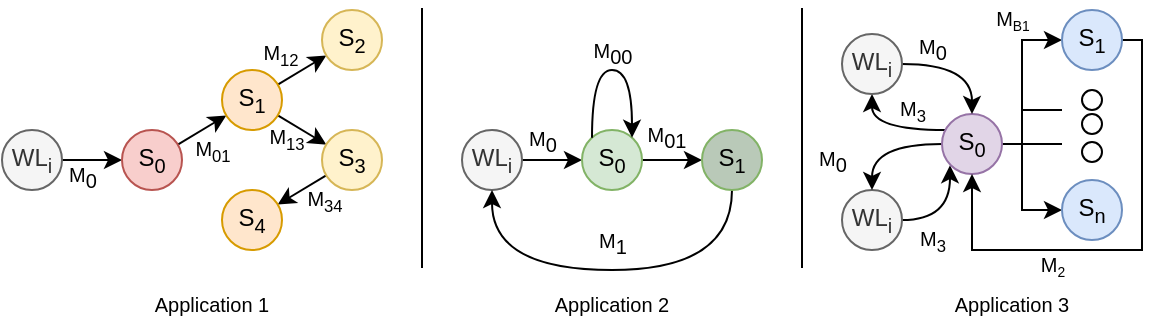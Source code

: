 <mxfile version="13.9.5" type="device"><diagram id="dnp8KLYizIgqzip-X1_3" name="Page-1"><mxGraphModel dx="632" dy="458" grid="1" gridSize="10" guides="1" tooltips="1" connect="1" arrows="1" fold="1" page="1" pageScale="1" pageWidth="827" pageHeight="1169" math="0" shadow="0"><root><mxCell id="0"/><mxCell id="1" parent="0"/><mxCell id="q9d5sqQUstoj5iNrD_kT-7" style="edgeStyle=orthogonalEdgeStyle;rounded=0;orthogonalLoop=1;jettySize=auto;html=1;" edge="1" parent="1" source="q9d5sqQUstoj5iNrD_kT-1" target="q9d5sqQUstoj5iNrD_kT-2"><mxGeometry relative="1" as="geometry"/></mxCell><mxCell id="q9d5sqQUstoj5iNrD_kT-1" value="WL&lt;sub&gt;i&lt;/sub&gt;" style="ellipse;whiteSpace=wrap;html=1;aspect=fixed;fillColor=#f5f5f5;strokeColor=#666666;fontColor=#333333;" vertex="1" parent="1"><mxGeometry x="200" y="360" width="30" height="30" as="geometry"/></mxCell><mxCell id="q9d5sqQUstoj5iNrD_kT-8" style="rounded=0;orthogonalLoop=1;jettySize=auto;html=1;" edge="1" parent="1" source="q9d5sqQUstoj5iNrD_kT-2" target="q9d5sqQUstoj5iNrD_kT-3"><mxGeometry relative="1" as="geometry"/></mxCell><mxCell id="q9d5sqQUstoj5iNrD_kT-2" value="S&lt;sub&gt;0&lt;/sub&gt;" style="ellipse;whiteSpace=wrap;html=1;aspect=fixed;fillColor=#f8cecc;strokeColor=#b85450;" vertex="1" parent="1"><mxGeometry x="260" y="360" width="30" height="30" as="geometry"/></mxCell><mxCell id="q9d5sqQUstoj5iNrD_kT-9" style="edgeStyle=none;rounded=0;orthogonalLoop=1;jettySize=auto;html=1;" edge="1" parent="1" source="q9d5sqQUstoj5iNrD_kT-3" target="q9d5sqQUstoj5iNrD_kT-5"><mxGeometry relative="1" as="geometry"/></mxCell><mxCell id="q9d5sqQUstoj5iNrD_kT-10" style="edgeStyle=none;rounded=0;orthogonalLoop=1;jettySize=auto;html=1;" edge="1" parent="1" source="q9d5sqQUstoj5iNrD_kT-3" target="q9d5sqQUstoj5iNrD_kT-4"><mxGeometry relative="1" as="geometry"/></mxCell><mxCell id="q9d5sqQUstoj5iNrD_kT-3" value="S&lt;sub&gt;1&lt;/sub&gt;" style="ellipse;whiteSpace=wrap;html=1;aspect=fixed;fillColor=#ffe6cc;strokeColor=#d79b00;" vertex="1" parent="1"><mxGeometry x="310" y="330" width="30" height="30" as="geometry"/></mxCell><mxCell id="q9d5sqQUstoj5iNrD_kT-11" style="edgeStyle=none;rounded=0;orthogonalLoop=1;jettySize=auto;html=1;" edge="1" parent="1" source="q9d5sqQUstoj5iNrD_kT-4" target="q9d5sqQUstoj5iNrD_kT-6"><mxGeometry relative="1" as="geometry"/></mxCell><mxCell id="q9d5sqQUstoj5iNrD_kT-4" value="S&lt;sub&gt;3&lt;/sub&gt;" style="ellipse;whiteSpace=wrap;html=1;aspect=fixed;fillColor=#fff2cc;strokeColor=#d6b656;" vertex="1" parent="1"><mxGeometry x="360" y="360" width="30" height="30" as="geometry"/></mxCell><mxCell id="q9d5sqQUstoj5iNrD_kT-5" value="S&lt;sub&gt;2&lt;/sub&gt;" style="ellipse;whiteSpace=wrap;html=1;aspect=fixed;fillColor=#fff2cc;strokeColor=#d6b656;" vertex="1" parent="1"><mxGeometry x="360" y="300" width="30" height="30" as="geometry"/></mxCell><mxCell id="q9d5sqQUstoj5iNrD_kT-6" value="S&lt;sub&gt;4&lt;/sub&gt;" style="ellipse;whiteSpace=wrap;html=1;aspect=fixed;fillColor=#ffe6cc;strokeColor=#d79b00;" vertex="1" parent="1"><mxGeometry x="310" y="390" width="30" height="30" as="geometry"/></mxCell><mxCell id="q9d5sqQUstoj5iNrD_kT-12" value="M&lt;sub style=&quot;font-size: 10px;&quot;&gt;0&lt;/sub&gt;" style="text;html=1;align=center;verticalAlign=middle;resizable=0;points=[];autosize=1;fontSize=10;" vertex="1" parent="1"><mxGeometry x="225" y="374" width="30" height="20" as="geometry"/></mxCell><mxCell id="q9d5sqQUstoj5iNrD_kT-13" value="M&lt;sub&gt;01&lt;/sub&gt;" style="text;html=1;align=center;verticalAlign=middle;resizable=0;points=[];autosize=1;fontSize=10;" vertex="1" parent="1"><mxGeometry x="290" y="360" width="30" height="20" as="geometry"/></mxCell><mxCell id="q9d5sqQUstoj5iNrD_kT-14" value="M&lt;sub&gt;12&lt;/sub&gt;" style="text;html=1;align=center;verticalAlign=middle;resizable=0;points=[];autosize=1;fontSize=10;" vertex="1" parent="1"><mxGeometry x="324" y="312" width="30" height="20" as="geometry"/></mxCell><mxCell id="q9d5sqQUstoj5iNrD_kT-15" value="M&lt;sub&gt;13&lt;/sub&gt;" style="text;html=1;align=center;verticalAlign=middle;resizable=0;points=[];autosize=1;fontSize=10;" vertex="1" parent="1"><mxGeometry x="327" y="354" width="30" height="20" as="geometry"/></mxCell><mxCell id="q9d5sqQUstoj5iNrD_kT-16" value="M&lt;sub&gt;34&lt;/sub&gt;" style="text;html=1;align=center;verticalAlign=middle;resizable=0;points=[];autosize=1;fontSize=10;" vertex="1" parent="1"><mxGeometry x="346" y="385" width="30" height="20" as="geometry"/></mxCell><mxCell id="q9d5sqQUstoj5iNrD_kT-17" value="" style="endArrow=none;html=1;fontSize=10;" edge="1" parent="1"><mxGeometry width="50" height="50" relative="1" as="geometry"><mxPoint x="410" y="429" as="sourcePoint"/><mxPoint x="410" y="299" as="targetPoint"/></mxGeometry></mxCell><mxCell id="q9d5sqQUstoj5iNrD_kT-21" style="edgeStyle=none;rounded=0;orthogonalLoop=1;jettySize=auto;html=1;fontSize=10;" edge="1" parent="1" source="q9d5sqQUstoj5iNrD_kT-18" target="q9d5sqQUstoj5iNrD_kT-19"><mxGeometry relative="1" as="geometry"/></mxCell><mxCell id="q9d5sqQUstoj5iNrD_kT-18" value="WL&lt;sub&gt;i&lt;/sub&gt;" style="ellipse;whiteSpace=wrap;html=1;aspect=fixed;fillColor=#f5f5f5;strokeColor=#666666;fontColor=#333333;" vertex="1" parent="1"><mxGeometry x="430" y="360" width="30" height="30" as="geometry"/></mxCell><mxCell id="q9d5sqQUstoj5iNrD_kT-22" style="edgeStyle=none;rounded=0;orthogonalLoop=1;jettySize=auto;html=1;fontSize=10;" edge="1" parent="1" source="q9d5sqQUstoj5iNrD_kT-19" target="q9d5sqQUstoj5iNrD_kT-20"><mxGeometry relative="1" as="geometry"/></mxCell><mxCell id="q9d5sqQUstoj5iNrD_kT-19" value="S&lt;sub&gt;0&lt;/sub&gt;" style="ellipse;whiteSpace=wrap;html=1;aspect=fixed;fillColor=#d5e8d4;strokeColor=#82b366;" vertex="1" parent="1"><mxGeometry x="490" y="360" width="30" height="30" as="geometry"/></mxCell><mxCell id="q9d5sqQUstoj5iNrD_kT-23" style="edgeStyle=orthogonalEdgeStyle;rounded=0;orthogonalLoop=1;jettySize=auto;html=1;fontSize=10;curved=1;" edge="1" parent="1" source="q9d5sqQUstoj5iNrD_kT-20" target="q9d5sqQUstoj5iNrD_kT-18"><mxGeometry relative="1" as="geometry"><Array as="points"><mxPoint x="565" y="430"/><mxPoint x="445" y="430"/></Array></mxGeometry></mxCell><mxCell id="q9d5sqQUstoj5iNrD_kT-20" value="S&lt;sub&gt;1&lt;/sub&gt;" style="ellipse;whiteSpace=wrap;html=1;aspect=fixed;strokeColor=#82b366;fillColor=#B9C9B8;" vertex="1" parent="1"><mxGeometry x="550" y="360" width="30" height="30" as="geometry"/></mxCell><mxCell id="q9d5sqQUstoj5iNrD_kT-24" style="edgeStyle=orthogonalEdgeStyle;curved=1;rounded=0;orthogonalLoop=1;jettySize=auto;html=1;fontSize=10;" edge="1" parent="1" source="q9d5sqQUstoj5iNrD_kT-19" target="q9d5sqQUstoj5iNrD_kT-19"><mxGeometry relative="1" as="geometry"><Array as="points"><mxPoint x="505" y="330"/></Array></mxGeometry></mxCell><mxCell id="q9d5sqQUstoj5iNrD_kT-25" value="" style="endArrow=none;html=1;fontSize=10;" edge="1" parent="1"><mxGeometry width="50" height="50" relative="1" as="geometry"><mxPoint x="600" y="429" as="sourcePoint"/><mxPoint x="600" y="299" as="targetPoint"/></mxGeometry></mxCell><mxCell id="q9d5sqQUstoj5iNrD_kT-26" value="M&lt;sub style=&quot;font-size: 10px;&quot;&gt;0&lt;/sub&gt;" style="text;html=1;align=center;verticalAlign=middle;resizable=0;points=[];autosize=1;fontSize=10;" vertex="1" parent="1"><mxGeometry x="455" y="356" width="30" height="20" as="geometry"/></mxCell><mxCell id="q9d5sqQUstoj5iNrD_kT-27" value="M&lt;sub style=&quot;font-size: 10px&quot;&gt;00&lt;/sub&gt;" style="text;html=1;align=center;verticalAlign=middle;resizable=0;points=[];autosize=1;fontSize=10;" vertex="1" parent="1"><mxGeometry x="490" y="312" width="30" height="20" as="geometry"/></mxCell><mxCell id="q9d5sqQUstoj5iNrD_kT-28" value="M&lt;sub style=&quot;font-size: 10px&quot;&gt;01&lt;/sub&gt;" style="text;html=1;align=center;verticalAlign=middle;resizable=0;points=[];autosize=1;fontSize=10;" vertex="1" parent="1"><mxGeometry x="517" y="354" width="30" height="20" as="geometry"/></mxCell><mxCell id="q9d5sqQUstoj5iNrD_kT-29" value="M&lt;sub style=&quot;font-size: 10px&quot;&gt;1&lt;/sub&gt;" style="text;html=1;align=center;verticalAlign=middle;resizable=0;points=[];autosize=1;fontSize=10;" vertex="1" parent="1"><mxGeometry x="490" y="407" width="30" height="20" as="geometry"/></mxCell><mxCell id="q9d5sqQUstoj5iNrD_kT-41" style="edgeStyle=orthogonalEdgeStyle;curved=1;rounded=0;orthogonalLoop=1;jettySize=auto;html=1;fontSize=10;entryX=0;entryY=1;entryDx=0;entryDy=0;" edge="1" parent="1" source="q9d5sqQUstoj5iNrD_kT-30" target="q9d5sqQUstoj5iNrD_kT-31"><mxGeometry relative="1" as="geometry"><Array as="points"><mxPoint x="674" y="405"/><mxPoint x="674" y="378"/></Array></mxGeometry></mxCell><mxCell id="q9d5sqQUstoj5iNrD_kT-30" value="WL&lt;sub&gt;i&lt;/sub&gt;" style="ellipse;whiteSpace=wrap;html=1;aspect=fixed;fillColor=#f5f5f5;strokeColor=#666666;fontColor=#333333;" vertex="1" parent="1"><mxGeometry x="620" y="390" width="30" height="30" as="geometry"/></mxCell><mxCell id="q9d5sqQUstoj5iNrD_kT-34" style="edgeStyle=orthogonalEdgeStyle;curved=1;rounded=0;orthogonalLoop=1;jettySize=auto;html=1;fontSize=10;" edge="1" parent="1" source="q9d5sqQUstoj5iNrD_kT-31" target="q9d5sqQUstoj5iNrD_kT-32"><mxGeometry relative="1" as="geometry"><Array as="points"><mxPoint x="635" y="360"/></Array></mxGeometry></mxCell><mxCell id="q9d5sqQUstoj5iNrD_kT-45" style="edgeStyle=orthogonalEdgeStyle;rounded=0;orthogonalLoop=1;jettySize=auto;html=1;fontSize=10;" edge="1" parent="1" source="q9d5sqQUstoj5iNrD_kT-31" target="q9d5sqQUstoj5iNrD_kT-42"><mxGeometry relative="1" as="geometry"><Array as="points"><mxPoint x="710" y="367"/><mxPoint x="710" y="315"/></Array></mxGeometry></mxCell><mxCell id="q9d5sqQUstoj5iNrD_kT-46" style="edgeStyle=orthogonalEdgeStyle;rounded=0;orthogonalLoop=1;jettySize=auto;html=1;fontSize=10;" edge="1" parent="1" source="q9d5sqQUstoj5iNrD_kT-31" target="q9d5sqQUstoj5iNrD_kT-44"><mxGeometry relative="1" as="geometry"><Array as="points"><mxPoint x="710" y="367"/><mxPoint x="710" y="400"/></Array></mxGeometry></mxCell><mxCell id="q9d5sqQUstoj5iNrD_kT-47" style="edgeStyle=orthogonalEdgeStyle;rounded=0;orthogonalLoop=1;jettySize=auto;html=1;fontSize=10;endArrow=none;endFill=0;" edge="1" parent="1" source="q9d5sqQUstoj5iNrD_kT-31"><mxGeometry relative="1" as="geometry"><mxPoint x="730" y="367" as="targetPoint"/></mxGeometry></mxCell><mxCell id="q9d5sqQUstoj5iNrD_kT-48" style="edgeStyle=orthogonalEdgeStyle;rounded=0;orthogonalLoop=1;jettySize=auto;html=1;fontSize=10;endArrow=none;endFill=0;" edge="1" parent="1" source="q9d5sqQUstoj5iNrD_kT-31"><mxGeometry relative="1" as="geometry"><mxPoint x="730" y="350" as="targetPoint"/><Array as="points"><mxPoint x="710" y="367"/><mxPoint x="710" y="350"/><mxPoint x="730" y="350"/></Array></mxGeometry></mxCell><mxCell id="q9d5sqQUstoj5iNrD_kT-53" style="edgeStyle=orthogonalEdgeStyle;rounded=0;orthogonalLoop=1;jettySize=auto;html=1;endArrow=classic;endFill=1;fontSize=10;curved=1;" edge="1" parent="1" source="q9d5sqQUstoj5iNrD_kT-31" target="q9d5sqQUstoj5iNrD_kT-30"><mxGeometry relative="1" as="geometry"/></mxCell><mxCell id="q9d5sqQUstoj5iNrD_kT-31" value="S&lt;sub&gt;0&lt;/sub&gt;" style="ellipse;whiteSpace=wrap;html=1;aspect=fixed;fillColor=#e1d5e7;strokeColor=#9673a6;" vertex="1" parent="1"><mxGeometry x="670" y="352" width="30" height="30" as="geometry"/></mxCell><mxCell id="q9d5sqQUstoj5iNrD_kT-33" style="edgeStyle=orthogonalEdgeStyle;curved=1;rounded=0;orthogonalLoop=1;jettySize=auto;html=1;fontSize=10;" edge="1" parent="1" source="q9d5sqQUstoj5iNrD_kT-32" target="q9d5sqQUstoj5iNrD_kT-31"><mxGeometry relative="1" as="geometry"/></mxCell><mxCell id="q9d5sqQUstoj5iNrD_kT-32" value="WL&lt;sub&gt;i&lt;/sub&gt;" style="ellipse;whiteSpace=wrap;html=1;aspect=fixed;fillColor=#f5f5f5;strokeColor=#666666;fontColor=#333333;" vertex="1" parent="1"><mxGeometry x="620" y="312" width="30" height="30" as="geometry"/></mxCell><mxCell id="q9d5sqQUstoj5iNrD_kT-52" style="edgeStyle=orthogonalEdgeStyle;rounded=0;orthogonalLoop=1;jettySize=auto;html=1;endArrow=classic;endFill=1;fontSize=10;" edge="1" parent="1" source="q9d5sqQUstoj5iNrD_kT-42" target="q9d5sqQUstoj5iNrD_kT-31"><mxGeometry relative="1" as="geometry"><Array as="points"><mxPoint x="770" y="315"/><mxPoint x="770" y="420"/><mxPoint x="685" y="420"/></Array></mxGeometry></mxCell><mxCell id="q9d5sqQUstoj5iNrD_kT-42" value="S&lt;sub&gt;1&lt;/sub&gt;" style="ellipse;whiteSpace=wrap;html=1;aspect=fixed;fillColor=#dae8fc;strokeColor=#6c8ebf;" vertex="1" parent="1"><mxGeometry x="730" y="300" width="30" height="30" as="geometry"/></mxCell><mxCell id="q9d5sqQUstoj5iNrD_kT-44" value="S&lt;sub&gt;n&lt;/sub&gt;" style="ellipse;whiteSpace=wrap;html=1;aspect=fixed;fillColor=#dae8fc;strokeColor=#6c8ebf;" vertex="1" parent="1"><mxGeometry x="730" y="385" width="30" height="30" as="geometry"/></mxCell><mxCell id="q9d5sqQUstoj5iNrD_kT-49" value="" style="ellipse;whiteSpace=wrap;html=1;aspect=fixed;fontSize=10;" vertex="1" parent="1"><mxGeometry x="740" y="340" width="10" height="10" as="geometry"/></mxCell><mxCell id="q9d5sqQUstoj5iNrD_kT-50" value="" style="ellipse;whiteSpace=wrap;html=1;aspect=fixed;fontSize=10;" vertex="1" parent="1"><mxGeometry x="740" y="352" width="10" height="10" as="geometry"/></mxCell><mxCell id="q9d5sqQUstoj5iNrD_kT-51" value="" style="ellipse;whiteSpace=wrap;html=1;aspect=fixed;fontSize=10;" vertex="1" parent="1"><mxGeometry x="740" y="366" width="10" height="10" as="geometry"/></mxCell><mxCell id="q9d5sqQUstoj5iNrD_kT-54" value="M&lt;sub style=&quot;font-size: 10px;&quot;&gt;0&lt;/sub&gt;" style="text;html=1;align=center;verticalAlign=middle;resizable=0;points=[];autosize=1;fontSize=10;" vertex="1" parent="1"><mxGeometry x="600" y="366" width="30" height="20" as="geometry"/></mxCell><mxCell id="q9d5sqQUstoj5iNrD_kT-55" value="M&lt;sub style=&quot;font-size: 10px;&quot;&gt;0&lt;/sub&gt;" style="text;html=1;align=center;verticalAlign=middle;resizable=0;points=[];autosize=1;fontSize=10;" vertex="1" parent="1"><mxGeometry x="650" y="310" width="30" height="20" as="geometry"/></mxCell><mxCell id="q9d5sqQUstoj5iNrD_kT-56" value="M&lt;sub&gt;3&lt;/sub&gt;" style="text;html=1;align=center;verticalAlign=middle;resizable=0;points=[];autosize=1;fontSize=10;" vertex="1" parent="1"><mxGeometry x="640" y="340" width="30" height="20" as="geometry"/></mxCell><mxCell id="q9d5sqQUstoj5iNrD_kT-57" value="M&lt;sub&gt;3&lt;/sub&gt;" style="text;html=1;align=center;verticalAlign=middle;resizable=0;points=[];autosize=1;fontSize=10;" vertex="1" parent="1"><mxGeometry x="650" y="405" width="30" height="20" as="geometry"/></mxCell><mxCell id="q9d5sqQUstoj5iNrD_kT-58" value="M&lt;span style=&quot;font-size: 8.333px&quot;&gt;&lt;sub&gt;2&lt;/sub&gt;&lt;/span&gt;" style="text;html=1;align=center;verticalAlign=middle;resizable=0;points=[];autosize=1;fontSize=10;" vertex="1" parent="1"><mxGeometry x="710" y="418" width="30" height="20" as="geometry"/></mxCell><mxCell id="q9d5sqQUstoj5iNrD_kT-59" value="M&lt;span style=&quot;font-size: 8.333px&quot;&gt;&lt;sub&gt;B1&lt;/sub&gt;&lt;/span&gt;" style="text;html=1;align=center;verticalAlign=middle;resizable=0;points=[];autosize=1;fontSize=10;" vertex="1" parent="1"><mxGeometry x="690" y="295" width="30" height="20" as="geometry"/></mxCell><mxCell id="q9d5sqQUstoj5iNrD_kT-60" value="Application 1" style="text;html=1;strokeColor=none;fillColor=none;align=center;verticalAlign=middle;whiteSpace=wrap;rounded=0;fontSize=10;" vertex="1" parent="1"><mxGeometry x="272" y="437" width="66" height="20" as="geometry"/></mxCell><mxCell id="q9d5sqQUstoj5iNrD_kT-61" value="Application 2" style="text;html=1;strokeColor=none;fillColor=none;align=center;verticalAlign=middle;whiteSpace=wrap;rounded=0;fontSize=10;" vertex="1" parent="1"><mxGeometry x="472" y="437" width="66" height="20" as="geometry"/></mxCell><mxCell id="q9d5sqQUstoj5iNrD_kT-62" value="Application 3" style="text;html=1;strokeColor=none;fillColor=none;align=center;verticalAlign=middle;whiteSpace=wrap;rounded=0;fontSize=10;" vertex="1" parent="1"><mxGeometry x="672" y="437" width="66" height="20" as="geometry"/></mxCell></root></mxGraphModel></diagram></mxfile>